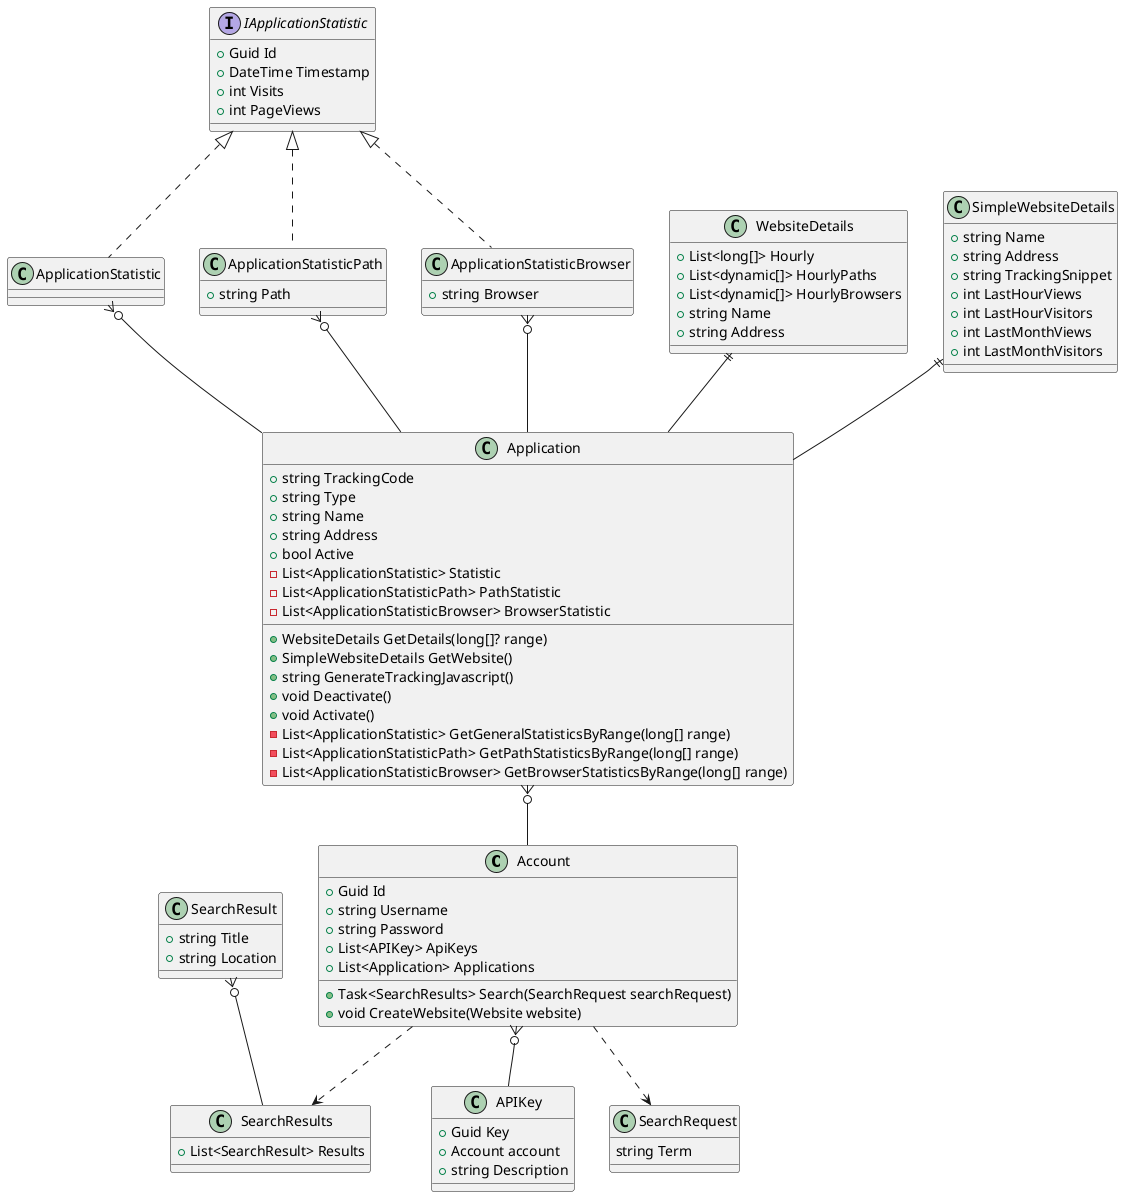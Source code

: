 ﻿@startuml
'https://plantuml.com/class-diagram

class Account {
    +Guid Id
    +string Username
    +string Password
    +List<APIKey> ApiKeys
    +List<Application> Applications
    +Task<SearchResults> Search(SearchRequest searchRequest)
    +void CreateWebsite(Website website)
}

class APIKey {
    +Guid Key
    +Account account
    +string Description
}

class SearchResults {
    +List<SearchResult> Results
}

class SearchResult {
    +string Title
    +string Location
}

class SearchRequest {
    string Term
}

class Application {
    +string TrackingCode
    +string Type
    +string Name
    +string Address
    +bool Active
    -List<ApplicationStatistic> Statistic
    -List<ApplicationStatisticPath> PathStatistic
    -List<ApplicationStatisticBrowser> BrowserStatistic
    +WebsiteDetails GetDetails(long[]? range)
    +SimpleWebsiteDetails GetWebsite()
    +string GenerateTrackingJavascript()
    +void Deactivate()
    +void Activate()
    -List<ApplicationStatistic> GetGeneralStatisticsByRange(long[] range)
    -List<ApplicationStatisticPath> GetPathStatisticsByRange(long[] range)
    -List<ApplicationStatisticBrowser> GetBrowserStatisticsByRange(long[] range)
}

interface IApplicationStatistic {
    +Guid Id
    +DateTime Timestamp
    +int Visits
    +int PageViews
}

class ApplicationStatistic implements IApplicationStatistic {}

class ApplicationStatisticPath implements IApplicationStatistic {
    +string Path
}

class ApplicationStatisticBrowser implements IApplicationStatistic {
    +string Browser
}

class WebsiteDetails {
    +List<long[]> Hourly
    +List<dynamic[]> HourlyPaths
    +List<dynamic[]> HourlyBrowsers
    +string Name
    +string Address
}

class SimpleWebsiteDetails {
    +string Name
    +string Address
    +string TrackingSnippet
    +int LastHourViews
    +int LastHourVisitors
    +int LastMonthViews
    +int LastMonthVisitors
}


'Relations
Account }o-- APIKey
SearchResult }o-- SearchResults
Application }o-- Account
ApplicationStatistic }o-- Application
ApplicationStatisticPath }o-- Application
ApplicationStatisticBrowser }o-- Application
WebsiteDetails ||-- Application
SimpleWebsiteDetails ||-- Application

Account ..> SearchResults
Account ..> SearchRequest

@enduml